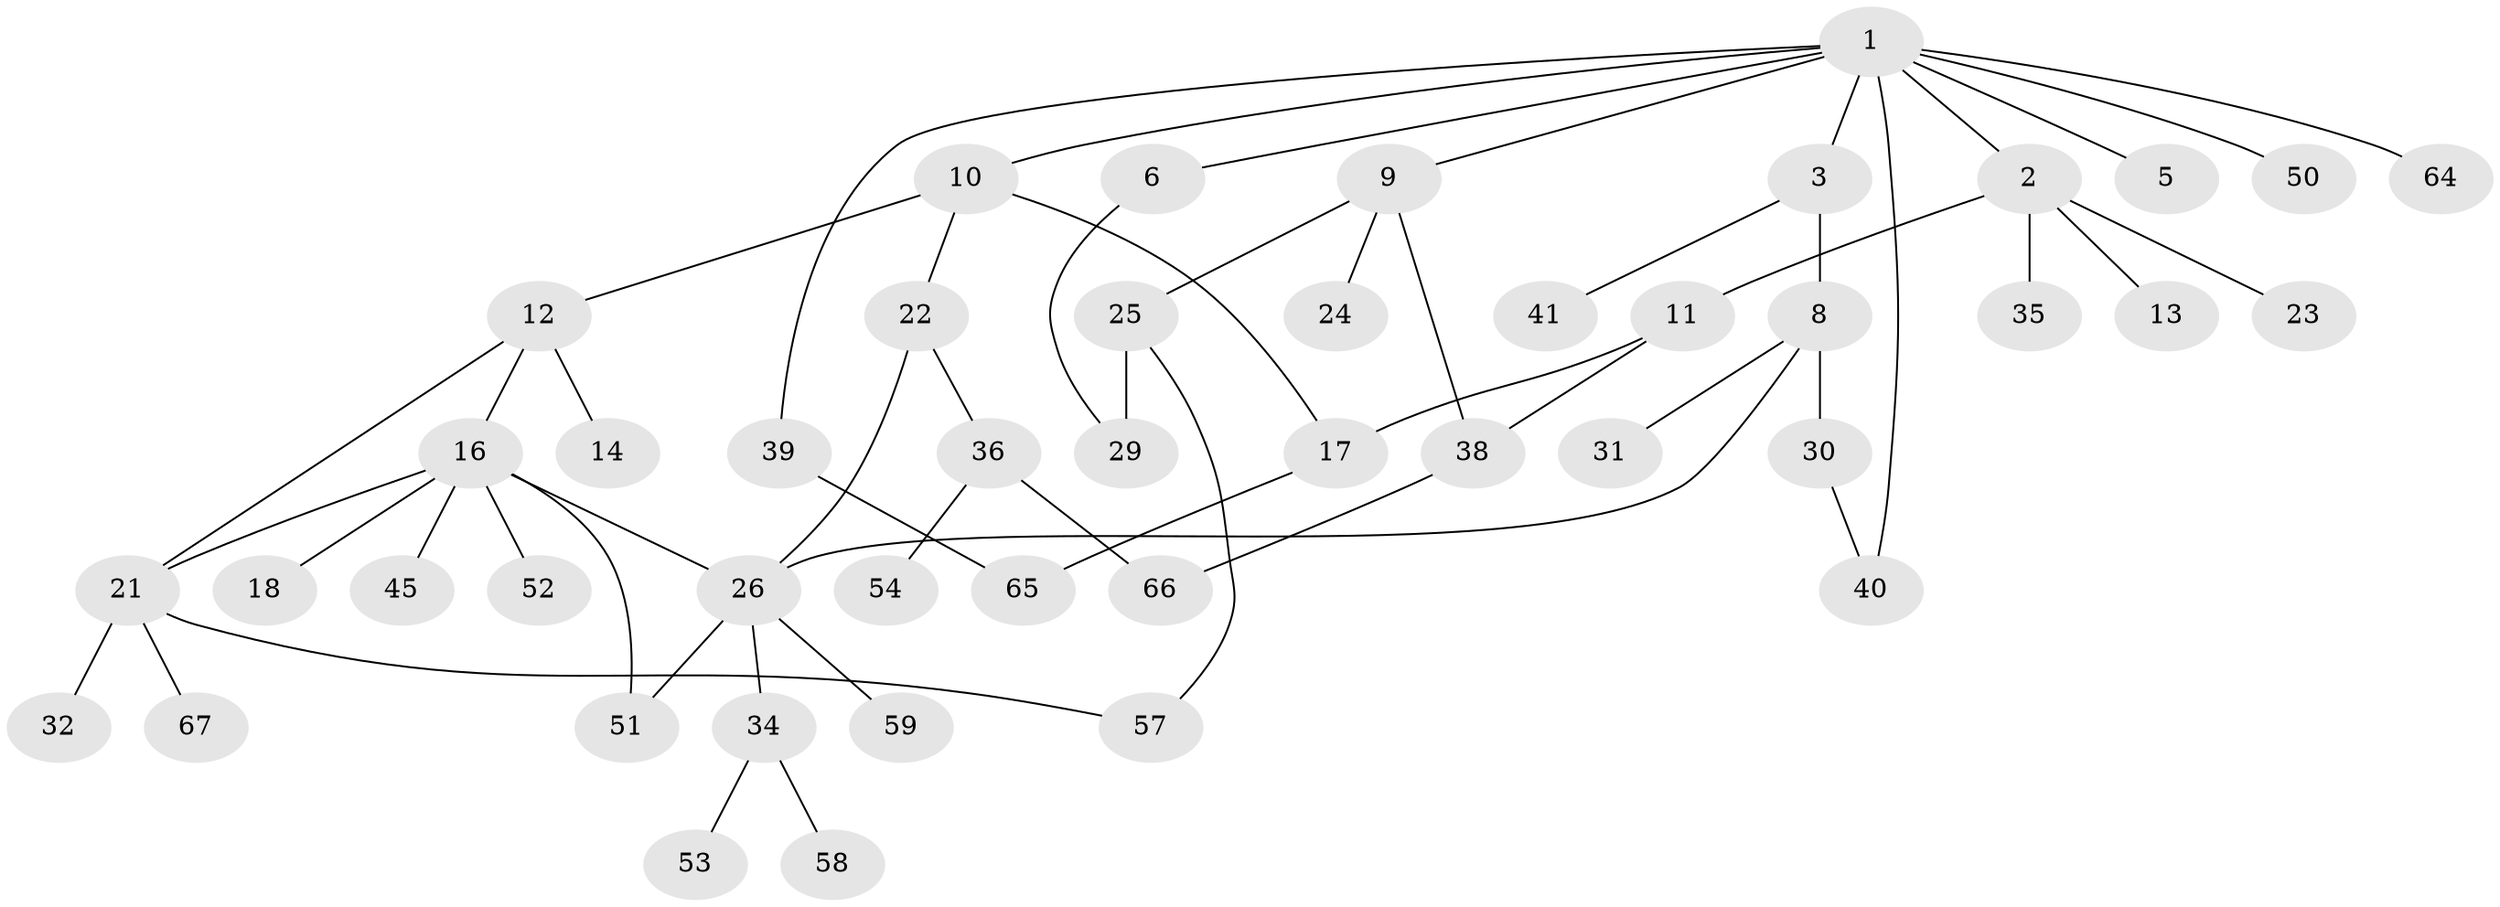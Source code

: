 // original degree distribution, {11: 0.014705882352941176, 4: 0.10294117647058823, 3: 0.17647058823529413, 2: 0.3088235294117647, 1: 0.35294117647058826, 5: 0.04411764705882353}
// Generated by graph-tools (version 1.1) at 2025/10/02/27/25 16:10:51]
// undirected, 45 vertices, 55 edges
graph export_dot {
graph [start="1"]
  node [color=gray90,style=filled];
  1 [super="+63"];
  2 [super="+7"];
  3 [super="+4"];
  5 [super="+49"];
  6;
  8;
  9 [super="+43"];
  10 [super="+15"];
  11 [super="+19"];
  12;
  13 [super="+27"];
  14;
  16 [super="+48"];
  17 [super="+47"];
  18 [super="+20"];
  21 [super="+28"];
  22;
  23;
  24 [super="+62"];
  25;
  26 [super="+33"];
  29 [super="+42"];
  30;
  31 [super="+55"];
  32 [super="+37"];
  34 [super="+46"];
  35;
  36 [super="+44"];
  38 [super="+68"];
  39 [super="+56"];
  40 [super="+60"];
  41;
  45;
  50;
  51;
  52;
  53;
  54;
  57 [super="+61"];
  58;
  59;
  64;
  65;
  66;
  67;
  1 -- 2;
  1 -- 3;
  1 -- 5;
  1 -- 6;
  1 -- 9;
  1 -- 10;
  1 -- 39;
  1 -- 40;
  1 -- 50;
  1 -- 64;
  2 -- 13;
  2 -- 23;
  2 -- 11;
  2 -- 35;
  3 -- 8;
  3 -- 41;
  6 -- 29;
  8 -- 26;
  8 -- 30;
  8 -- 31;
  9 -- 24;
  9 -- 25;
  9 -- 38;
  10 -- 12;
  10 -- 17;
  10 -- 22;
  11 -- 17;
  11 -- 38;
  12 -- 14;
  12 -- 16;
  12 -- 21;
  16 -- 18;
  16 -- 45;
  16 -- 51;
  16 -- 52;
  16 -- 21;
  16 -- 26;
  17 -- 65;
  21 -- 32;
  21 -- 57;
  21 -- 67;
  22 -- 36;
  22 -- 26;
  25 -- 29;
  25 -- 57;
  26 -- 59;
  26 -- 34;
  26 -- 51;
  30 -- 40;
  34 -- 58;
  34 -- 53;
  36 -- 66;
  36 -- 54;
  38 -- 66;
  39 -- 65;
}
